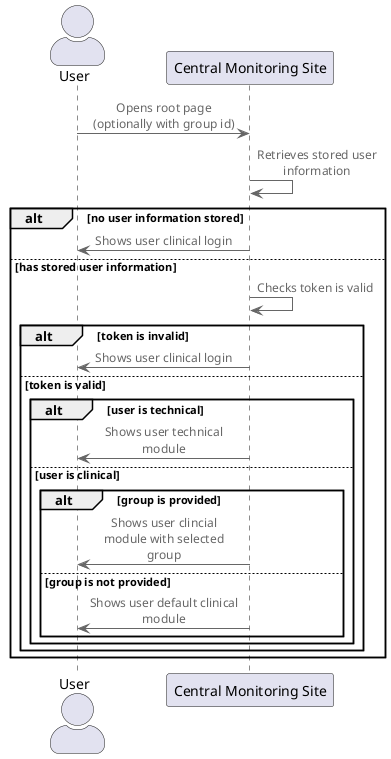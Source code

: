 @startuml Automatic Redirection
!include <C4/C4_Component>

actor       "User"  as user
participant "Central Monitoring Site" as cms

user -> cms : Opens root page (optionally with group id)
cms -> cms : Retrieves stored user information

alt no user information stored
    cms -> user : Shows user clinical login
else has stored user information
    cms -> cms : Checks token is valid
    alt token is invalid
        cms -> user: Shows user clinical login
    else token is valid
        alt user is technical
            cms -> user : Shows user technical module
        else user is clinical
            alt group is provided
                cms -> user : Shows user clincial module with selected group
            else group is not provided
                cms -> user : Shows user default clinical module
            end
        end
    end
end

@enduml